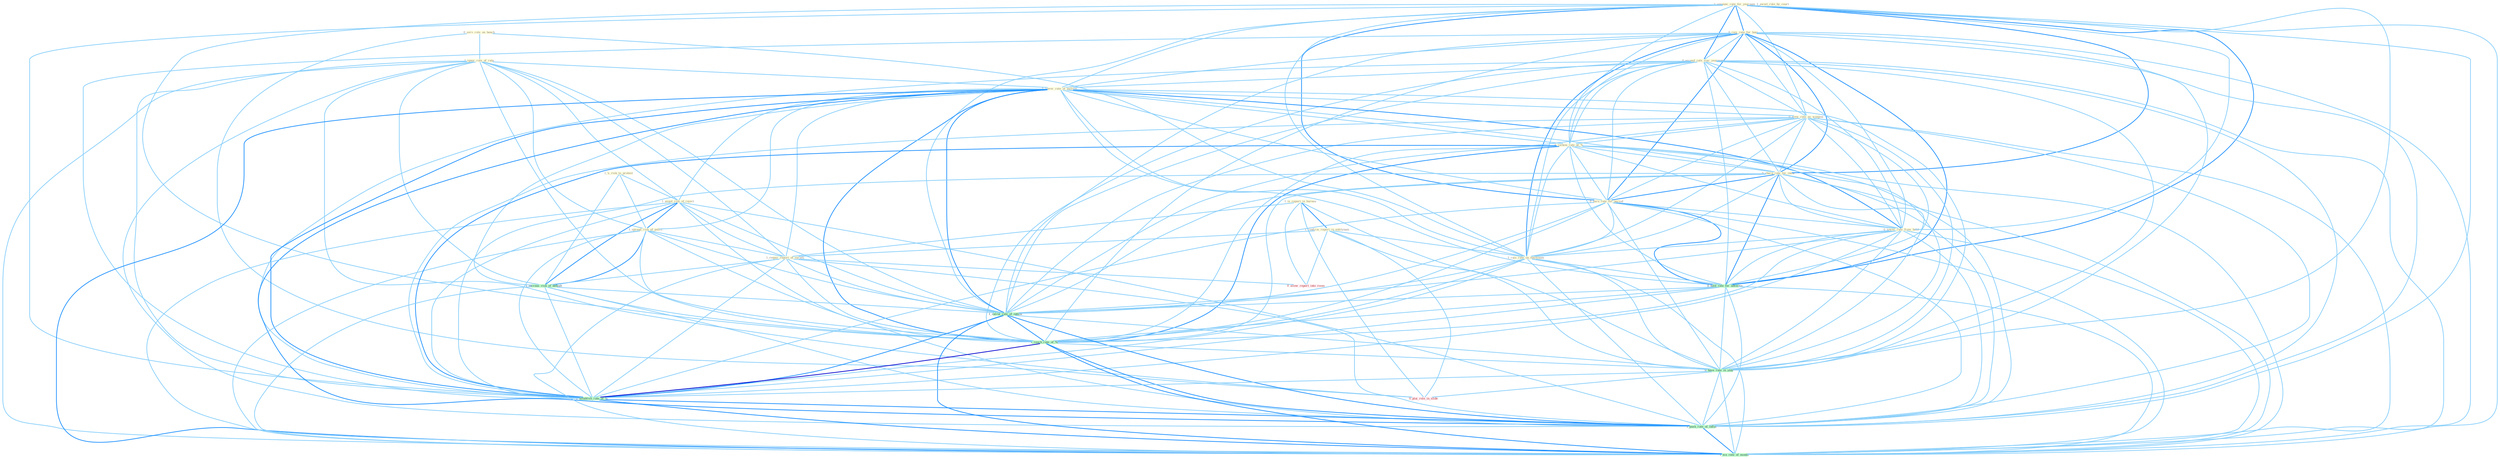 Graph G{ 
    node
    [shape=polygon,style=filled,width=.5,height=.06,color="#BDFCC9",fixedsize=true,fontsize=4,
    fontcolor="#2f4f4f"];
    {node
    [color="#ffffe0", fontcolor="#8b7d6b"] "1_'s_risk_to_protest " "1_announc_rate_for_yearnum " "0_rais_rate_for_busi " "0_serv_role_on_bench " "1_is_report_in_bureau " "1_ignor_role_of_rate " "0_exceed_rate_sinc_yearnum " "1_lower_rate_of_million " "0_view_rate_as_weapon " "1_await_rule_by_court " "1_avoid_risk_of_reject " "1_spread_risk_of_polici " "0_reckon_rate_at_% " "0_charg_rate_for_insur " "1_confirm_report_in_entitynam " "0_earn_rate_for_period " "0_lower_rate_from_hold " "1_rais_rate_on_entitynam " "1_requir_report_of_varieti "}
{node [color="#fff0f5", fontcolor="#b22222"] "0_allow_report_into_room " "0_plai_role_in_slide "}
edge [color="#B0E2FF"];

	"1_'s_risk_to_protest " -- "1_avoid_risk_of_reject " [w="1", color="#87cefa" ];
	"1_'s_risk_to_protest " -- "1_spread_risk_of_polici " [w="1", color="#87cefa" ];
	"1_'s_risk_to_protest " -- "1_increas_risk_of_default " [w="1", color="#87cefa" ];
	"1_announc_rate_for_yearnum " -- "0_rais_rate_for_busi " [w="2", color="#1e90ff" , len=0.8];
	"1_announc_rate_for_yearnum " -- "0_exceed_rate_sinc_yearnum " [w="2", color="#1e90ff" , len=0.8];
	"1_announc_rate_for_yearnum " -- "1_lower_rate_of_million " [w="1", color="#87cefa" ];
	"1_announc_rate_for_yearnum " -- "0_view_rate_as_weapon " [w="1", color="#87cefa" ];
	"1_announc_rate_for_yearnum " -- "0_reckon_rate_at_% " [w="1", color="#87cefa" ];
	"1_announc_rate_for_yearnum " -- "0_charg_rate_for_insur " [w="2", color="#1e90ff" , len=0.8];
	"1_announc_rate_for_yearnum " -- "0_earn_rate_for_period " [w="2", color="#1e90ff" , len=0.8];
	"1_announc_rate_for_yearnum " -- "0_lower_rate_from_hold " [w="1", color="#87cefa" ];
	"1_announc_rate_for_yearnum " -- "1_rais_rate_on_entitynam " [w="1", color="#87cefa" ];
	"1_announc_rate_for_yearnum " -- "0_hold_rate_for_advertis " [w="2", color="#1e90ff" , len=0.8];
	"1_announc_rate_for_yearnum " -- "1_calcul_rate_of_option " [w="1", color="#87cefa" ];
	"1_announc_rate_for_yearnum " -- "1_reach_rate_of_% " [w="1", color="#87cefa" ];
	"1_announc_rate_for_yearnum " -- "0_have_rate_in_year " [w="1", color="#87cefa" ];
	"1_announc_rate_for_yearnum " -- "1_establish_rate_of_% " [w="1", color="#87cefa" ];
	"1_announc_rate_for_yearnum " -- "1_push_rate_of_inflat " [w="1", color="#87cefa" ];
	"1_announc_rate_for_yearnum " -- "1_wa_rate_of_month " [w="1", color="#87cefa" ];
	"0_rais_rate_for_busi " -- "0_exceed_rate_sinc_yearnum " [w="1", color="#87cefa" ];
	"0_rais_rate_for_busi " -- "1_lower_rate_of_million " [w="1", color="#87cefa" ];
	"0_rais_rate_for_busi " -- "0_view_rate_as_weapon " [w="1", color="#87cefa" ];
	"0_rais_rate_for_busi " -- "0_reckon_rate_at_% " [w="1", color="#87cefa" ];
	"0_rais_rate_for_busi " -- "0_charg_rate_for_insur " [w="2", color="#1e90ff" , len=0.8];
	"0_rais_rate_for_busi " -- "0_earn_rate_for_period " [w="2", color="#1e90ff" , len=0.8];
	"0_rais_rate_for_busi " -- "0_lower_rate_from_hold " [w="1", color="#87cefa" ];
	"0_rais_rate_for_busi " -- "1_rais_rate_on_entitynam " [w="2", color="#1e90ff" , len=0.8];
	"0_rais_rate_for_busi " -- "0_hold_rate_for_advertis " [w="2", color="#1e90ff" , len=0.8];
	"0_rais_rate_for_busi " -- "1_calcul_rate_of_option " [w="1", color="#87cefa" ];
	"0_rais_rate_for_busi " -- "1_reach_rate_of_% " [w="1", color="#87cefa" ];
	"0_rais_rate_for_busi " -- "0_have_rate_in_year " [w="1", color="#87cefa" ];
	"0_rais_rate_for_busi " -- "1_establish_rate_of_% " [w="1", color="#87cefa" ];
	"0_rais_rate_for_busi " -- "1_push_rate_of_inflat " [w="1", color="#87cefa" ];
	"0_rais_rate_for_busi " -- "1_wa_rate_of_month " [w="1", color="#87cefa" ];
	"0_serv_role_on_bench " -- "1_ignor_role_of_rate " [w="1", color="#87cefa" ];
	"0_serv_role_on_bench " -- "1_rais_rate_on_entitynam " [w="1", color="#87cefa" ];
	"0_serv_role_on_bench " -- "0_plai_role_in_slide " [w="1", color="#87cefa" ];
	"1_is_report_in_bureau " -- "1_confirm_report_in_entitynam " [w="2", color="#1e90ff" , len=0.8];
	"1_is_report_in_bureau " -- "1_requir_report_of_varieti " [w="1", color="#87cefa" ];
	"1_is_report_in_bureau " -- "0_allow_report_into_room " [w="1", color="#87cefa" ];
	"1_is_report_in_bureau " -- "0_have_rate_in_year " [w="1", color="#87cefa" ];
	"1_is_report_in_bureau " -- "0_plai_role_in_slide " [w="1", color="#87cefa" ];
	"1_ignor_role_of_rate " -- "1_lower_rate_of_million " [w="1", color="#87cefa" ];
	"1_ignor_role_of_rate " -- "1_avoid_risk_of_reject " [w="1", color="#87cefa" ];
	"1_ignor_role_of_rate " -- "1_spread_risk_of_polici " [w="1", color="#87cefa" ];
	"1_ignor_role_of_rate " -- "1_requir_report_of_varieti " [w="1", color="#87cefa" ];
	"1_ignor_role_of_rate " -- "1_increas_risk_of_default " [w="1", color="#87cefa" ];
	"1_ignor_role_of_rate " -- "1_calcul_rate_of_option " [w="1", color="#87cefa" ];
	"1_ignor_role_of_rate " -- "1_reach_rate_of_% " [w="1", color="#87cefa" ];
	"1_ignor_role_of_rate " -- "1_establish_rate_of_% " [w="1", color="#87cefa" ];
	"1_ignor_role_of_rate " -- "0_plai_role_in_slide " [w="1", color="#87cefa" ];
	"1_ignor_role_of_rate " -- "1_push_rate_of_inflat " [w="1", color="#87cefa" ];
	"1_ignor_role_of_rate " -- "1_wa_rate_of_month " [w="1", color="#87cefa" ];
	"0_exceed_rate_sinc_yearnum " -- "1_lower_rate_of_million " [w="1", color="#87cefa" ];
	"0_exceed_rate_sinc_yearnum " -- "0_view_rate_as_weapon " [w="1", color="#87cefa" ];
	"0_exceed_rate_sinc_yearnum " -- "0_reckon_rate_at_% " [w="1", color="#87cefa" ];
	"0_exceed_rate_sinc_yearnum " -- "0_charg_rate_for_insur " [w="1", color="#87cefa" ];
	"0_exceed_rate_sinc_yearnum " -- "0_earn_rate_for_period " [w="1", color="#87cefa" ];
	"0_exceed_rate_sinc_yearnum " -- "0_lower_rate_from_hold " [w="1", color="#87cefa" ];
	"0_exceed_rate_sinc_yearnum " -- "1_rais_rate_on_entitynam " [w="1", color="#87cefa" ];
	"0_exceed_rate_sinc_yearnum " -- "0_hold_rate_for_advertis " [w="1", color="#87cefa" ];
	"0_exceed_rate_sinc_yearnum " -- "1_calcul_rate_of_option " [w="1", color="#87cefa" ];
	"0_exceed_rate_sinc_yearnum " -- "1_reach_rate_of_% " [w="1", color="#87cefa" ];
	"0_exceed_rate_sinc_yearnum " -- "0_have_rate_in_year " [w="1", color="#87cefa" ];
	"0_exceed_rate_sinc_yearnum " -- "1_establish_rate_of_% " [w="1", color="#87cefa" ];
	"0_exceed_rate_sinc_yearnum " -- "1_push_rate_of_inflat " [w="1", color="#87cefa" ];
	"0_exceed_rate_sinc_yearnum " -- "1_wa_rate_of_month " [w="1", color="#87cefa" ];
	"1_lower_rate_of_million " -- "0_view_rate_as_weapon " [w="1", color="#87cefa" ];
	"1_lower_rate_of_million " -- "1_avoid_risk_of_reject " [w="1", color="#87cefa" ];
	"1_lower_rate_of_million " -- "1_spread_risk_of_polici " [w="1", color="#87cefa" ];
	"1_lower_rate_of_million " -- "0_reckon_rate_at_% " [w="1", color="#87cefa" ];
	"1_lower_rate_of_million " -- "0_charg_rate_for_insur " [w="1", color="#87cefa" ];
	"1_lower_rate_of_million " -- "0_earn_rate_for_period " [w="1", color="#87cefa" ];
	"1_lower_rate_of_million " -- "0_lower_rate_from_hold " [w="2", color="#1e90ff" , len=0.8];
	"1_lower_rate_of_million " -- "1_rais_rate_on_entitynam " [w="1", color="#87cefa" ];
	"1_lower_rate_of_million " -- "1_requir_report_of_varieti " [w="1", color="#87cefa" ];
	"1_lower_rate_of_million " -- "1_increas_risk_of_default " [w="1", color="#87cefa" ];
	"1_lower_rate_of_million " -- "0_hold_rate_for_advertis " [w="1", color="#87cefa" ];
	"1_lower_rate_of_million " -- "1_calcul_rate_of_option " [w="2", color="#1e90ff" , len=0.8];
	"1_lower_rate_of_million " -- "1_reach_rate_of_% " [w="2", color="#1e90ff" , len=0.8];
	"1_lower_rate_of_million " -- "0_have_rate_in_year " [w="1", color="#87cefa" ];
	"1_lower_rate_of_million " -- "1_establish_rate_of_% " [w="2", color="#1e90ff" , len=0.8];
	"1_lower_rate_of_million " -- "1_push_rate_of_inflat " [w="2", color="#1e90ff" , len=0.8];
	"1_lower_rate_of_million " -- "1_wa_rate_of_month " [w="2", color="#1e90ff" , len=0.8];
	"0_view_rate_as_weapon " -- "0_reckon_rate_at_% " [w="1", color="#87cefa" ];
	"0_view_rate_as_weapon " -- "0_charg_rate_for_insur " [w="1", color="#87cefa" ];
	"0_view_rate_as_weapon " -- "0_earn_rate_for_period " [w="1", color="#87cefa" ];
	"0_view_rate_as_weapon " -- "0_lower_rate_from_hold " [w="1", color="#87cefa" ];
	"0_view_rate_as_weapon " -- "1_rais_rate_on_entitynam " [w="1", color="#87cefa" ];
	"0_view_rate_as_weapon " -- "0_hold_rate_for_advertis " [w="1", color="#87cefa" ];
	"0_view_rate_as_weapon " -- "1_calcul_rate_of_option " [w="1", color="#87cefa" ];
	"0_view_rate_as_weapon " -- "1_reach_rate_of_% " [w="1", color="#87cefa" ];
	"0_view_rate_as_weapon " -- "0_have_rate_in_year " [w="1", color="#87cefa" ];
	"0_view_rate_as_weapon " -- "1_establish_rate_of_% " [w="1", color="#87cefa" ];
	"0_view_rate_as_weapon " -- "1_push_rate_of_inflat " [w="1", color="#87cefa" ];
	"0_view_rate_as_weapon " -- "1_wa_rate_of_month " [w="1", color="#87cefa" ];
	"1_avoid_risk_of_reject " -- "1_spread_risk_of_polici " [w="2", color="#1e90ff" , len=0.8];
	"1_avoid_risk_of_reject " -- "1_requir_report_of_varieti " [w="1", color="#87cefa" ];
	"1_avoid_risk_of_reject " -- "1_increas_risk_of_default " [w="2", color="#1e90ff" , len=0.8];
	"1_avoid_risk_of_reject " -- "1_calcul_rate_of_option " [w="1", color="#87cefa" ];
	"1_avoid_risk_of_reject " -- "1_reach_rate_of_% " [w="1", color="#87cefa" ];
	"1_avoid_risk_of_reject " -- "1_establish_rate_of_% " [w="1", color="#87cefa" ];
	"1_avoid_risk_of_reject " -- "1_push_rate_of_inflat " [w="1", color="#87cefa" ];
	"1_avoid_risk_of_reject " -- "1_wa_rate_of_month " [w="1", color="#87cefa" ];
	"1_spread_risk_of_polici " -- "1_requir_report_of_varieti " [w="1", color="#87cefa" ];
	"1_spread_risk_of_polici " -- "1_increas_risk_of_default " [w="2", color="#1e90ff" , len=0.8];
	"1_spread_risk_of_polici " -- "1_calcul_rate_of_option " [w="1", color="#87cefa" ];
	"1_spread_risk_of_polici " -- "1_reach_rate_of_% " [w="1", color="#87cefa" ];
	"1_spread_risk_of_polici " -- "1_establish_rate_of_% " [w="1", color="#87cefa" ];
	"1_spread_risk_of_polici " -- "1_push_rate_of_inflat " [w="1", color="#87cefa" ];
	"1_spread_risk_of_polici " -- "1_wa_rate_of_month " [w="1", color="#87cefa" ];
	"0_reckon_rate_at_% " -- "0_charg_rate_for_insur " [w="1", color="#87cefa" ];
	"0_reckon_rate_at_% " -- "0_earn_rate_for_period " [w="1", color="#87cefa" ];
	"0_reckon_rate_at_% " -- "0_lower_rate_from_hold " [w="1", color="#87cefa" ];
	"0_reckon_rate_at_% " -- "1_rais_rate_on_entitynam " [w="1", color="#87cefa" ];
	"0_reckon_rate_at_% " -- "0_hold_rate_for_advertis " [w="1", color="#87cefa" ];
	"0_reckon_rate_at_% " -- "1_calcul_rate_of_option " [w="1", color="#87cefa" ];
	"0_reckon_rate_at_% " -- "1_reach_rate_of_% " [w="2", color="#1e90ff" , len=0.8];
	"0_reckon_rate_at_% " -- "0_have_rate_in_year " [w="1", color="#87cefa" ];
	"0_reckon_rate_at_% " -- "1_establish_rate_of_% " [w="2", color="#1e90ff" , len=0.8];
	"0_reckon_rate_at_% " -- "1_push_rate_of_inflat " [w="1", color="#87cefa" ];
	"0_reckon_rate_at_% " -- "1_wa_rate_of_month " [w="1", color="#87cefa" ];
	"0_charg_rate_for_insur " -- "0_earn_rate_for_period " [w="2", color="#1e90ff" , len=0.8];
	"0_charg_rate_for_insur " -- "0_lower_rate_from_hold " [w="1", color="#87cefa" ];
	"0_charg_rate_for_insur " -- "1_rais_rate_on_entitynam " [w="1", color="#87cefa" ];
	"0_charg_rate_for_insur " -- "0_hold_rate_for_advertis " [w="2", color="#1e90ff" , len=0.8];
	"0_charg_rate_for_insur " -- "1_calcul_rate_of_option " [w="1", color="#87cefa" ];
	"0_charg_rate_for_insur " -- "1_reach_rate_of_% " [w="1", color="#87cefa" ];
	"0_charg_rate_for_insur " -- "0_have_rate_in_year " [w="1", color="#87cefa" ];
	"0_charg_rate_for_insur " -- "1_establish_rate_of_% " [w="1", color="#87cefa" ];
	"0_charg_rate_for_insur " -- "1_push_rate_of_inflat " [w="1", color="#87cefa" ];
	"0_charg_rate_for_insur " -- "1_wa_rate_of_month " [w="1", color="#87cefa" ];
	"1_confirm_report_in_entitynam " -- "1_rais_rate_on_entitynam " [w="1", color="#87cefa" ];
	"1_confirm_report_in_entitynam " -- "1_requir_report_of_varieti " [w="1", color="#87cefa" ];
	"1_confirm_report_in_entitynam " -- "0_allow_report_into_room " [w="1", color="#87cefa" ];
	"1_confirm_report_in_entitynam " -- "0_have_rate_in_year " [w="1", color="#87cefa" ];
	"1_confirm_report_in_entitynam " -- "0_plai_role_in_slide " [w="1", color="#87cefa" ];
	"0_earn_rate_for_period " -- "0_lower_rate_from_hold " [w="1", color="#87cefa" ];
	"0_earn_rate_for_period " -- "1_rais_rate_on_entitynam " [w="1", color="#87cefa" ];
	"0_earn_rate_for_period " -- "0_hold_rate_for_advertis " [w="2", color="#1e90ff" , len=0.8];
	"0_earn_rate_for_period " -- "1_calcul_rate_of_option " [w="1", color="#87cefa" ];
	"0_earn_rate_for_period " -- "1_reach_rate_of_% " [w="1", color="#87cefa" ];
	"0_earn_rate_for_period " -- "0_have_rate_in_year " [w="1", color="#87cefa" ];
	"0_earn_rate_for_period " -- "1_establish_rate_of_% " [w="1", color="#87cefa" ];
	"0_earn_rate_for_period " -- "1_push_rate_of_inflat " [w="1", color="#87cefa" ];
	"0_earn_rate_for_period " -- "1_wa_rate_of_month " [w="1", color="#87cefa" ];
	"0_lower_rate_from_hold " -- "1_rais_rate_on_entitynam " [w="1", color="#87cefa" ];
	"0_lower_rate_from_hold " -- "0_hold_rate_for_advertis " [w="1", color="#87cefa" ];
	"0_lower_rate_from_hold " -- "1_calcul_rate_of_option " [w="1", color="#87cefa" ];
	"0_lower_rate_from_hold " -- "1_reach_rate_of_% " [w="1", color="#87cefa" ];
	"0_lower_rate_from_hold " -- "0_have_rate_in_year " [w="1", color="#87cefa" ];
	"0_lower_rate_from_hold " -- "1_establish_rate_of_% " [w="1", color="#87cefa" ];
	"0_lower_rate_from_hold " -- "1_push_rate_of_inflat " [w="1", color="#87cefa" ];
	"0_lower_rate_from_hold " -- "1_wa_rate_of_month " [w="1", color="#87cefa" ];
	"1_rais_rate_on_entitynam " -- "0_hold_rate_for_advertis " [w="1", color="#87cefa" ];
	"1_rais_rate_on_entitynam " -- "1_calcul_rate_of_option " [w="1", color="#87cefa" ];
	"1_rais_rate_on_entitynam " -- "1_reach_rate_of_% " [w="1", color="#87cefa" ];
	"1_rais_rate_on_entitynam " -- "0_have_rate_in_year " [w="1", color="#87cefa" ];
	"1_rais_rate_on_entitynam " -- "1_establish_rate_of_% " [w="1", color="#87cefa" ];
	"1_rais_rate_on_entitynam " -- "1_push_rate_of_inflat " [w="1", color="#87cefa" ];
	"1_rais_rate_on_entitynam " -- "1_wa_rate_of_month " [w="1", color="#87cefa" ];
	"1_requir_report_of_varieti " -- "1_increas_risk_of_default " [w="1", color="#87cefa" ];
	"1_requir_report_of_varieti " -- "0_allow_report_into_room " [w="1", color="#87cefa" ];
	"1_requir_report_of_varieti " -- "1_calcul_rate_of_option " [w="1", color="#87cefa" ];
	"1_requir_report_of_varieti " -- "1_reach_rate_of_% " [w="1", color="#87cefa" ];
	"1_requir_report_of_varieti " -- "1_establish_rate_of_% " [w="1", color="#87cefa" ];
	"1_requir_report_of_varieti " -- "1_push_rate_of_inflat " [w="1", color="#87cefa" ];
	"1_requir_report_of_varieti " -- "1_wa_rate_of_month " [w="1", color="#87cefa" ];
	"1_increas_risk_of_default " -- "1_calcul_rate_of_option " [w="1", color="#87cefa" ];
	"1_increas_risk_of_default " -- "1_reach_rate_of_% " [w="1", color="#87cefa" ];
	"1_increas_risk_of_default " -- "1_establish_rate_of_% " [w="1", color="#87cefa" ];
	"1_increas_risk_of_default " -- "1_push_rate_of_inflat " [w="1", color="#87cefa" ];
	"1_increas_risk_of_default " -- "1_wa_rate_of_month " [w="1", color="#87cefa" ];
	"0_hold_rate_for_advertis " -- "1_calcul_rate_of_option " [w="1", color="#87cefa" ];
	"0_hold_rate_for_advertis " -- "1_reach_rate_of_% " [w="1", color="#87cefa" ];
	"0_hold_rate_for_advertis " -- "0_have_rate_in_year " [w="1", color="#87cefa" ];
	"0_hold_rate_for_advertis " -- "1_establish_rate_of_% " [w="1", color="#87cefa" ];
	"0_hold_rate_for_advertis " -- "1_push_rate_of_inflat " [w="1", color="#87cefa" ];
	"0_hold_rate_for_advertis " -- "1_wa_rate_of_month " [w="1", color="#87cefa" ];
	"1_calcul_rate_of_option " -- "1_reach_rate_of_% " [w="2", color="#1e90ff" , len=0.8];
	"1_calcul_rate_of_option " -- "0_have_rate_in_year " [w="1", color="#87cefa" ];
	"1_calcul_rate_of_option " -- "1_establish_rate_of_% " [w="2", color="#1e90ff" , len=0.8];
	"1_calcul_rate_of_option " -- "1_push_rate_of_inflat " [w="2", color="#1e90ff" , len=0.8];
	"1_calcul_rate_of_option " -- "1_wa_rate_of_month " [w="2", color="#1e90ff" , len=0.8];
	"1_reach_rate_of_% " -- "0_have_rate_in_year " [w="1", color="#87cefa" ];
	"1_reach_rate_of_% " -- "1_establish_rate_of_% " [w="3", color="#0000cd" , len=0.6];
	"1_reach_rate_of_% " -- "1_push_rate_of_inflat " [w="2", color="#1e90ff" , len=0.8];
	"1_reach_rate_of_% " -- "1_wa_rate_of_month " [w="2", color="#1e90ff" , len=0.8];
	"0_have_rate_in_year " -- "1_establish_rate_of_% " [w="1", color="#87cefa" ];
	"0_have_rate_in_year " -- "0_plai_role_in_slide " [w="1", color="#87cefa" ];
	"0_have_rate_in_year " -- "1_push_rate_of_inflat " [w="1", color="#87cefa" ];
	"0_have_rate_in_year " -- "1_wa_rate_of_month " [w="1", color="#87cefa" ];
	"1_establish_rate_of_% " -- "1_push_rate_of_inflat " [w="2", color="#1e90ff" , len=0.8];
	"1_establish_rate_of_% " -- "1_wa_rate_of_month " [w="2", color="#1e90ff" , len=0.8];
	"1_push_rate_of_inflat " -- "1_wa_rate_of_month " [w="2", color="#1e90ff" , len=0.8];
}